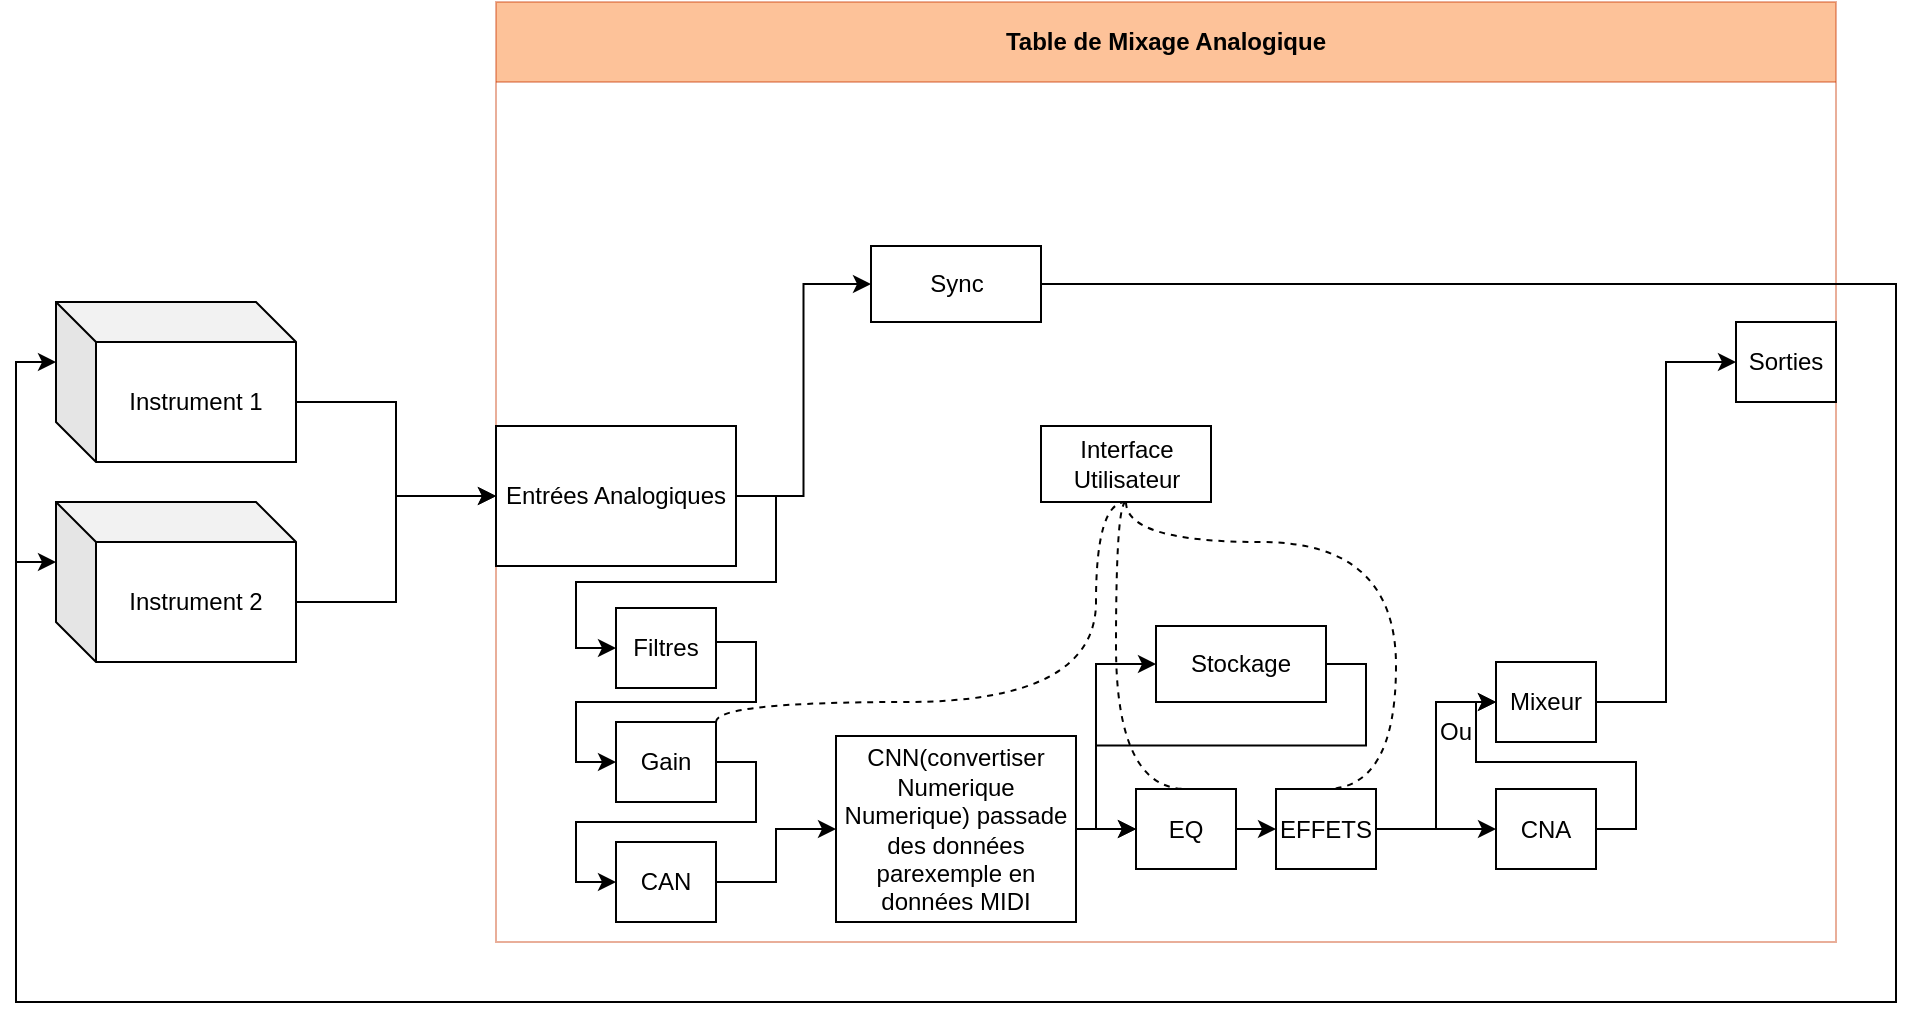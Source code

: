 <mxfile version="24.7.17">
  <diagram name="Page-1" id="1vWgVUE8KlTbliCwMjD7">
    <mxGraphModel dx="2104" dy="783" grid="1" gridSize="10" guides="1" tooltips="1" connect="1" arrows="1" fold="1" page="1" pageScale="1" pageWidth="850" pageHeight="1100" math="0" shadow="0">
      <root>
        <mxCell id="0" />
        <mxCell id="1" parent="0" />
        <mxCell id="LFm6b6L4gmgdXL0RnYCY-7" style="edgeStyle=orthogonalEdgeStyle;rounded=0;orthogonalLoop=1;jettySize=auto;html=1;exitX=0;exitY=0;exitDx=120;exitDy=50;exitPerimeter=0;entryX=0;entryY=0.5;entryDx=0;entryDy=0;" parent="1" source="LFm6b6L4gmgdXL0RnYCY-1" target="LFm6b6L4gmgdXL0RnYCY-6" edge="1">
          <mxGeometry relative="1" as="geometry" />
        </mxCell>
        <mxCell id="LFm6b6L4gmgdXL0RnYCY-1" value="Instrument 2" style="shape=cube;whiteSpace=wrap;html=1;boundedLbl=1;backgroundOutline=1;darkOpacity=0.05;darkOpacity2=0.1;" parent="1" vertex="1">
          <mxGeometry x="10" y="370" width="120" height="80" as="geometry" />
        </mxCell>
        <mxCell id="LFm6b6L4gmgdXL0RnYCY-5" style="edgeStyle=orthogonalEdgeStyle;rounded=0;orthogonalLoop=1;jettySize=auto;html=1;exitX=0;exitY=0;exitDx=120;exitDy=50;exitPerimeter=0;" parent="1" source="LFm6b6L4gmgdXL0RnYCY-2" target="LFm6b6L4gmgdXL0RnYCY-6" edge="1">
          <mxGeometry relative="1" as="geometry">
            <mxPoint x="170" y="330" as="targetPoint" />
          </mxGeometry>
        </mxCell>
        <mxCell id="LFm6b6L4gmgdXL0RnYCY-2" value="Instrument 1" style="shape=cube;whiteSpace=wrap;html=1;boundedLbl=1;backgroundOutline=1;darkOpacity=0.05;darkOpacity2=0.1;" parent="1" vertex="1">
          <mxGeometry x="10" y="270" width="120" height="80" as="geometry" />
        </mxCell>
        <mxCell id="LFm6b6L4gmgdXL0RnYCY-4" value="Table de Mixage Analogique" style="swimlane;whiteSpace=wrap;html=1;fillColor=#fa6800;strokeColor=#C73500;startSize=40;fontColor=#000000;opacity=40;" parent="1" vertex="1">
          <mxGeometry x="230" y="120" width="670" height="470" as="geometry" />
        </mxCell>
        <mxCell id="LFm6b6L4gmgdXL0RnYCY-9" style="edgeStyle=orthogonalEdgeStyle;rounded=0;orthogonalLoop=1;jettySize=auto;html=1;exitX=1;exitY=0.5;exitDx=0;exitDy=0;entryX=0;entryY=0.5;entryDx=0;entryDy=0;" parent="LFm6b6L4gmgdXL0RnYCY-4" source="LFm6b6L4gmgdXL0RnYCY-6" target="LFm6b6L4gmgdXL0RnYCY-14" edge="1">
          <mxGeometry relative="1" as="geometry">
            <Array as="points">
              <mxPoint x="140" y="247" />
              <mxPoint x="140" y="290" />
              <mxPoint x="40" y="290" />
              <mxPoint x="40" y="323" />
            </Array>
          </mxGeometry>
        </mxCell>
        <mxCell id="LFm6b6L4gmgdXL0RnYCY-38" style="edgeStyle=orthogonalEdgeStyle;rounded=0;orthogonalLoop=1;jettySize=auto;html=1;exitX=1;exitY=0.5;exitDx=0;exitDy=0;entryX=0;entryY=0.5;entryDx=0;entryDy=0;" parent="LFm6b6L4gmgdXL0RnYCY-4" source="LFm6b6L4gmgdXL0RnYCY-6" target="LFm6b6L4gmgdXL0RnYCY-36" edge="1">
          <mxGeometry relative="1" as="geometry" />
        </mxCell>
        <mxCell id="LFm6b6L4gmgdXL0RnYCY-6" value="Entrées Analogiques" style="rounded=0;whiteSpace=wrap;html=1;" parent="LFm6b6L4gmgdXL0RnYCY-4" vertex="1">
          <mxGeometry y="212" width="120" height="70" as="geometry" />
        </mxCell>
        <mxCell id="LFm6b6L4gmgdXL0RnYCY-23" style="edgeStyle=orthogonalEdgeStyle;rounded=0;orthogonalLoop=1;jettySize=auto;html=1;exitX=1;exitY=0.5;exitDx=0;exitDy=0;entryX=0;entryY=0.5;entryDx=0;entryDy=0;" parent="LFm6b6L4gmgdXL0RnYCY-4" source="LFm6b6L4gmgdXL0RnYCY-8" target="LFm6b6L4gmgdXL0RnYCY-10" edge="1">
          <mxGeometry relative="1" as="geometry" />
        </mxCell>
        <mxCell id="LFm6b6L4gmgdXL0RnYCY-8" value="CAN" style="rounded=0;whiteSpace=wrap;html=1;" parent="LFm6b6L4gmgdXL0RnYCY-4" vertex="1">
          <mxGeometry x="60" y="420" width="50" height="40" as="geometry" />
        </mxCell>
        <mxCell id="LFm6b6L4gmgdXL0RnYCY-13" style="edgeStyle=orthogonalEdgeStyle;rounded=0;orthogonalLoop=1;jettySize=auto;html=1;exitX=1;exitY=0.5;exitDx=0;exitDy=0;entryX=0;entryY=0.5;entryDx=0;entryDy=0;" parent="LFm6b6L4gmgdXL0RnYCY-4" source="LFm6b6L4gmgdXL0RnYCY-10" target="LFm6b6L4gmgdXL0RnYCY-20" edge="1">
          <mxGeometry relative="1" as="geometry" />
        </mxCell>
        <mxCell id="LFm6b6L4gmgdXL0RnYCY-24" style="edgeStyle=orthogonalEdgeStyle;rounded=0;orthogonalLoop=1;jettySize=auto;html=1;exitX=1;exitY=0.5;exitDx=0;exitDy=0;entryX=0;entryY=0.5;entryDx=0;entryDy=0;" parent="LFm6b6L4gmgdXL0RnYCY-4" source="LFm6b6L4gmgdXL0RnYCY-10" target="LFm6b6L4gmgdXL0RnYCY-12" edge="1">
          <mxGeometry relative="1" as="geometry">
            <Array as="points">
              <mxPoint x="300" y="413" />
              <mxPoint x="300" y="331" />
            </Array>
          </mxGeometry>
        </mxCell>
        <mxCell id="LFm6b6L4gmgdXL0RnYCY-10" value="CNN(convertiser Numerique Numerique) passade des données parexemple en données MIDI" style="rounded=0;whiteSpace=wrap;html=1;" parent="LFm6b6L4gmgdXL0RnYCY-4" vertex="1">
          <mxGeometry x="170" y="367" width="120" height="93" as="geometry" />
        </mxCell>
        <mxCell id="LFm6b6L4gmgdXL0RnYCY-27" style="edgeStyle=orthogonalEdgeStyle;rounded=0;orthogonalLoop=1;jettySize=auto;html=1;exitX=1;exitY=0.5;exitDx=0;exitDy=0;entryX=0;entryY=0.5;entryDx=0;entryDy=0;" parent="LFm6b6L4gmgdXL0RnYCY-4" source="LFm6b6L4gmgdXL0RnYCY-12" target="LFm6b6L4gmgdXL0RnYCY-20" edge="1">
          <mxGeometry relative="1" as="geometry" />
        </mxCell>
        <mxCell id="LFm6b6L4gmgdXL0RnYCY-12" value="Stockage" style="rounded=0;whiteSpace=wrap;html=1;" parent="LFm6b6L4gmgdXL0RnYCY-4" vertex="1">
          <mxGeometry x="330" y="312" width="85" height="38" as="geometry" />
        </mxCell>
        <mxCell id="LFm6b6L4gmgdXL0RnYCY-17" style="edgeStyle=orthogonalEdgeStyle;rounded=0;orthogonalLoop=1;jettySize=auto;html=1;exitX=1;exitY=0.5;exitDx=0;exitDy=0;entryX=0;entryY=0.5;entryDx=0;entryDy=0;" parent="LFm6b6L4gmgdXL0RnYCY-4" source="LFm6b6L4gmgdXL0RnYCY-14" target="LFm6b6L4gmgdXL0RnYCY-15" edge="1">
          <mxGeometry relative="1" as="geometry">
            <Array as="points">
              <mxPoint x="110" y="320" />
              <mxPoint x="130" y="320" />
              <mxPoint x="130" y="350" />
              <mxPoint x="40" y="350" />
              <mxPoint x="40" y="380" />
            </Array>
          </mxGeometry>
        </mxCell>
        <mxCell id="LFm6b6L4gmgdXL0RnYCY-14" value="Filtres" style="rounded=0;whiteSpace=wrap;html=1;" parent="LFm6b6L4gmgdXL0RnYCY-4" vertex="1">
          <mxGeometry x="60" y="303" width="50" height="40" as="geometry" />
        </mxCell>
        <mxCell id="LFm6b6L4gmgdXL0RnYCY-18" style="edgeStyle=orthogonalEdgeStyle;rounded=0;orthogonalLoop=1;jettySize=auto;html=1;exitX=1;exitY=0.5;exitDx=0;exitDy=0;entryX=0;entryY=0.5;entryDx=0;entryDy=0;" parent="LFm6b6L4gmgdXL0RnYCY-4" source="LFm6b6L4gmgdXL0RnYCY-15" target="LFm6b6L4gmgdXL0RnYCY-8" edge="1">
          <mxGeometry relative="1" as="geometry">
            <mxPoint x="60" y="440" as="targetPoint" />
            <Array as="points">
              <mxPoint x="130" y="380" />
              <mxPoint x="130" y="410" />
              <mxPoint x="40" y="410" />
              <mxPoint x="40" y="440" />
            </Array>
          </mxGeometry>
        </mxCell>
        <mxCell id="LFm6b6L4gmgdXL0RnYCY-15" value="Gain" style="rounded=0;whiteSpace=wrap;html=1;" parent="LFm6b6L4gmgdXL0RnYCY-4" vertex="1">
          <mxGeometry x="60" y="360" width="50" height="40" as="geometry" />
        </mxCell>
        <mxCell id="LFm6b6L4gmgdXL0RnYCY-26" style="edgeStyle=orthogonalEdgeStyle;rounded=0;orthogonalLoop=1;jettySize=auto;html=1;exitX=1;exitY=0.5;exitDx=0;exitDy=0;entryX=0;entryY=0.5;entryDx=0;entryDy=0;" parent="LFm6b6L4gmgdXL0RnYCY-4" source="LFm6b6L4gmgdXL0RnYCY-20" target="LFm6b6L4gmgdXL0RnYCY-25" edge="1">
          <mxGeometry relative="1" as="geometry" />
        </mxCell>
        <mxCell id="LFm6b6L4gmgdXL0RnYCY-20" value="EQ" style="rounded=0;whiteSpace=wrap;html=1;" parent="LFm6b6L4gmgdXL0RnYCY-4" vertex="1">
          <mxGeometry x="320" y="393.5" width="50" height="40" as="geometry" />
        </mxCell>
        <mxCell id="LFm6b6L4gmgdXL0RnYCY-29" style="edgeStyle=orthogonalEdgeStyle;rounded=0;orthogonalLoop=1;jettySize=auto;html=1;exitX=1;exitY=0.5;exitDx=0;exitDy=0;entryX=0;entryY=0.5;entryDx=0;entryDy=0;" parent="LFm6b6L4gmgdXL0RnYCY-4" source="LFm6b6L4gmgdXL0RnYCY-25" target="LFm6b6L4gmgdXL0RnYCY-28" edge="1">
          <mxGeometry relative="1" as="geometry" />
        </mxCell>
        <mxCell id="LFm6b6L4gmgdXL0RnYCY-31" style="edgeStyle=orthogonalEdgeStyle;rounded=0;orthogonalLoop=1;jettySize=auto;html=1;exitX=1;exitY=0.5;exitDx=0;exitDy=0;entryX=0;entryY=0.5;entryDx=0;entryDy=0;" parent="LFm6b6L4gmgdXL0RnYCY-4" source="LFm6b6L4gmgdXL0RnYCY-25" target="LFm6b6L4gmgdXL0RnYCY-30" edge="1">
          <mxGeometry relative="1" as="geometry" />
        </mxCell>
        <mxCell id="LFm6b6L4gmgdXL0RnYCY-25" value="EFFETS" style="rounded=0;whiteSpace=wrap;html=1;" parent="LFm6b6L4gmgdXL0RnYCY-4" vertex="1">
          <mxGeometry x="390" y="393.5" width="50" height="40" as="geometry" />
        </mxCell>
        <mxCell id="LFm6b6L4gmgdXL0RnYCY-32" style="edgeStyle=orthogonalEdgeStyle;rounded=0;orthogonalLoop=1;jettySize=auto;html=1;exitX=1;exitY=0.5;exitDx=0;exitDy=0;entryX=0;entryY=0.5;entryDx=0;entryDy=0;" parent="LFm6b6L4gmgdXL0RnYCY-4" source="LFm6b6L4gmgdXL0RnYCY-28" target="LFm6b6L4gmgdXL0RnYCY-30" edge="1">
          <mxGeometry relative="1" as="geometry">
            <Array as="points">
              <mxPoint x="570" y="414" />
              <mxPoint x="570" y="380" />
              <mxPoint x="490" y="380" />
              <mxPoint x="490" y="350" />
            </Array>
          </mxGeometry>
        </mxCell>
        <mxCell id="LFm6b6L4gmgdXL0RnYCY-28" value="CNA" style="rounded=0;whiteSpace=wrap;html=1;" parent="LFm6b6L4gmgdXL0RnYCY-4" vertex="1">
          <mxGeometry x="500" y="393.5" width="50" height="40" as="geometry" />
        </mxCell>
        <mxCell id="LFm6b6L4gmgdXL0RnYCY-35" style="edgeStyle=orthogonalEdgeStyle;rounded=0;orthogonalLoop=1;jettySize=auto;html=1;exitX=1;exitY=0.5;exitDx=0;exitDy=0;entryX=0;entryY=0.5;entryDx=0;entryDy=0;" parent="LFm6b6L4gmgdXL0RnYCY-4" source="LFm6b6L4gmgdXL0RnYCY-30" target="LFm6b6L4gmgdXL0RnYCY-34" edge="1">
          <mxGeometry relative="1" as="geometry" />
        </mxCell>
        <mxCell id="LFm6b6L4gmgdXL0RnYCY-30" value="Mixeur" style="rounded=0;whiteSpace=wrap;html=1;" parent="LFm6b6L4gmgdXL0RnYCY-4" vertex="1">
          <mxGeometry x="500" y="330" width="50" height="40" as="geometry" />
        </mxCell>
        <mxCell id="LFm6b6L4gmgdXL0RnYCY-33" value="Ou" style="text;html=1;align=center;verticalAlign=middle;whiteSpace=wrap;rounded=0;" parent="LFm6b6L4gmgdXL0RnYCY-4" vertex="1">
          <mxGeometry x="450" y="350" width="60" height="30" as="geometry" />
        </mxCell>
        <mxCell id="LFm6b6L4gmgdXL0RnYCY-34" value="Sorties" style="rounded=0;whiteSpace=wrap;html=1;" parent="LFm6b6L4gmgdXL0RnYCY-4" vertex="1">
          <mxGeometry x="620" y="160" width="50" height="40" as="geometry" />
        </mxCell>
        <mxCell id="LFm6b6L4gmgdXL0RnYCY-36" value="Sync" style="rounded=0;whiteSpace=wrap;html=1;" parent="LFm6b6L4gmgdXL0RnYCY-4" vertex="1">
          <mxGeometry x="187.5" y="122" width="85" height="38" as="geometry" />
        </mxCell>
        <mxCell id="LFm6b6L4gmgdXL0RnYCY-41" style="rounded=0;orthogonalLoop=1;jettySize=auto;html=1;exitX=0.5;exitY=1;exitDx=0;exitDy=0;dashed=1;entryX=1;entryY=0;entryDx=0;entryDy=0;endArrow=none;endFill=0;edgeStyle=orthogonalEdgeStyle;curved=1;" parent="LFm6b6L4gmgdXL0RnYCY-4" source="LFm6b6L4gmgdXL0RnYCY-37" target="LFm6b6L4gmgdXL0RnYCY-15" edge="1">
          <mxGeometry relative="1" as="geometry">
            <mxPoint x="200" y="330" as="targetPoint" />
            <Array as="points">
              <mxPoint x="300" y="250" />
              <mxPoint x="300" y="350" />
              <mxPoint x="110" y="350" />
            </Array>
          </mxGeometry>
        </mxCell>
        <mxCell id="LFm6b6L4gmgdXL0RnYCY-42" style="rounded=0;orthogonalLoop=1;jettySize=auto;html=1;exitX=0.5;exitY=1;exitDx=0;exitDy=0;entryX=0.5;entryY=0;entryDx=0;entryDy=0;dashed=1;endArrow=none;endFill=0;edgeStyle=orthogonalEdgeStyle;curved=1;" parent="LFm6b6L4gmgdXL0RnYCY-4" source="LFm6b6L4gmgdXL0RnYCY-37" target="LFm6b6L4gmgdXL0RnYCY-20" edge="1">
          <mxGeometry relative="1" as="geometry">
            <Array as="points">
              <mxPoint x="310" y="250" />
              <mxPoint x="310" y="393" />
            </Array>
          </mxGeometry>
        </mxCell>
        <mxCell id="LFm6b6L4gmgdXL0RnYCY-37" value="Interface Utilisateur" style="rounded=0;whiteSpace=wrap;html=1;" parent="LFm6b6L4gmgdXL0RnYCY-4" vertex="1">
          <mxGeometry x="272.5" y="212" width="85" height="38" as="geometry" />
        </mxCell>
        <mxCell id="LFm6b6L4gmgdXL0RnYCY-43" style="rounded=0;orthogonalLoop=1;jettySize=auto;html=1;exitX=0.5;exitY=1;exitDx=0;exitDy=0;entryX=0.5;entryY=0;entryDx=0;entryDy=0;dashed=1;endArrow=none;endFill=0;edgeStyle=orthogonalEdgeStyle;curved=1;" parent="LFm6b6L4gmgdXL0RnYCY-4" source="LFm6b6L4gmgdXL0RnYCY-37" target="LFm6b6L4gmgdXL0RnYCY-25" edge="1">
          <mxGeometry relative="1" as="geometry">
            <mxPoint x="355" y="288" as="sourcePoint" />
            <mxPoint x="355" y="404" as="targetPoint" />
            <Array as="points">
              <mxPoint x="315" y="270" />
              <mxPoint x="450" y="270" />
              <mxPoint x="450" y="393" />
            </Array>
          </mxGeometry>
        </mxCell>
        <mxCell id="LFm6b6L4gmgdXL0RnYCY-39" style="edgeStyle=orthogonalEdgeStyle;rounded=0;orthogonalLoop=1;jettySize=auto;html=1;exitX=1;exitY=0.5;exitDx=0;exitDy=0;entryX=0;entryY=0;entryDx=0;entryDy=30;entryPerimeter=0;" parent="1" source="LFm6b6L4gmgdXL0RnYCY-36" target="LFm6b6L4gmgdXL0RnYCY-2" edge="1">
          <mxGeometry relative="1" as="geometry">
            <mxPoint x="190" y="270" as="targetPoint" />
            <Array as="points">
              <mxPoint x="930" y="261" />
              <mxPoint x="930" y="620" />
              <mxPoint x="-10" y="620" />
              <mxPoint x="-10" y="300" />
            </Array>
          </mxGeometry>
        </mxCell>
        <mxCell id="LFm6b6L4gmgdXL0RnYCY-40" style="edgeStyle=orthogonalEdgeStyle;rounded=0;orthogonalLoop=1;jettySize=auto;html=1;exitX=1;exitY=0.5;exitDx=0;exitDy=0;entryX=0;entryY=0;entryDx=0;entryDy=30;entryPerimeter=0;" parent="1" source="LFm6b6L4gmgdXL0RnYCY-36" target="LFm6b6L4gmgdXL0RnYCY-1" edge="1">
          <mxGeometry relative="1" as="geometry">
            <Array as="points">
              <mxPoint x="930" y="261" />
              <mxPoint x="930" y="620" />
              <mxPoint x="-10" y="620" />
              <mxPoint x="-10" y="400" />
            </Array>
          </mxGeometry>
        </mxCell>
      </root>
    </mxGraphModel>
  </diagram>
</mxfile>
